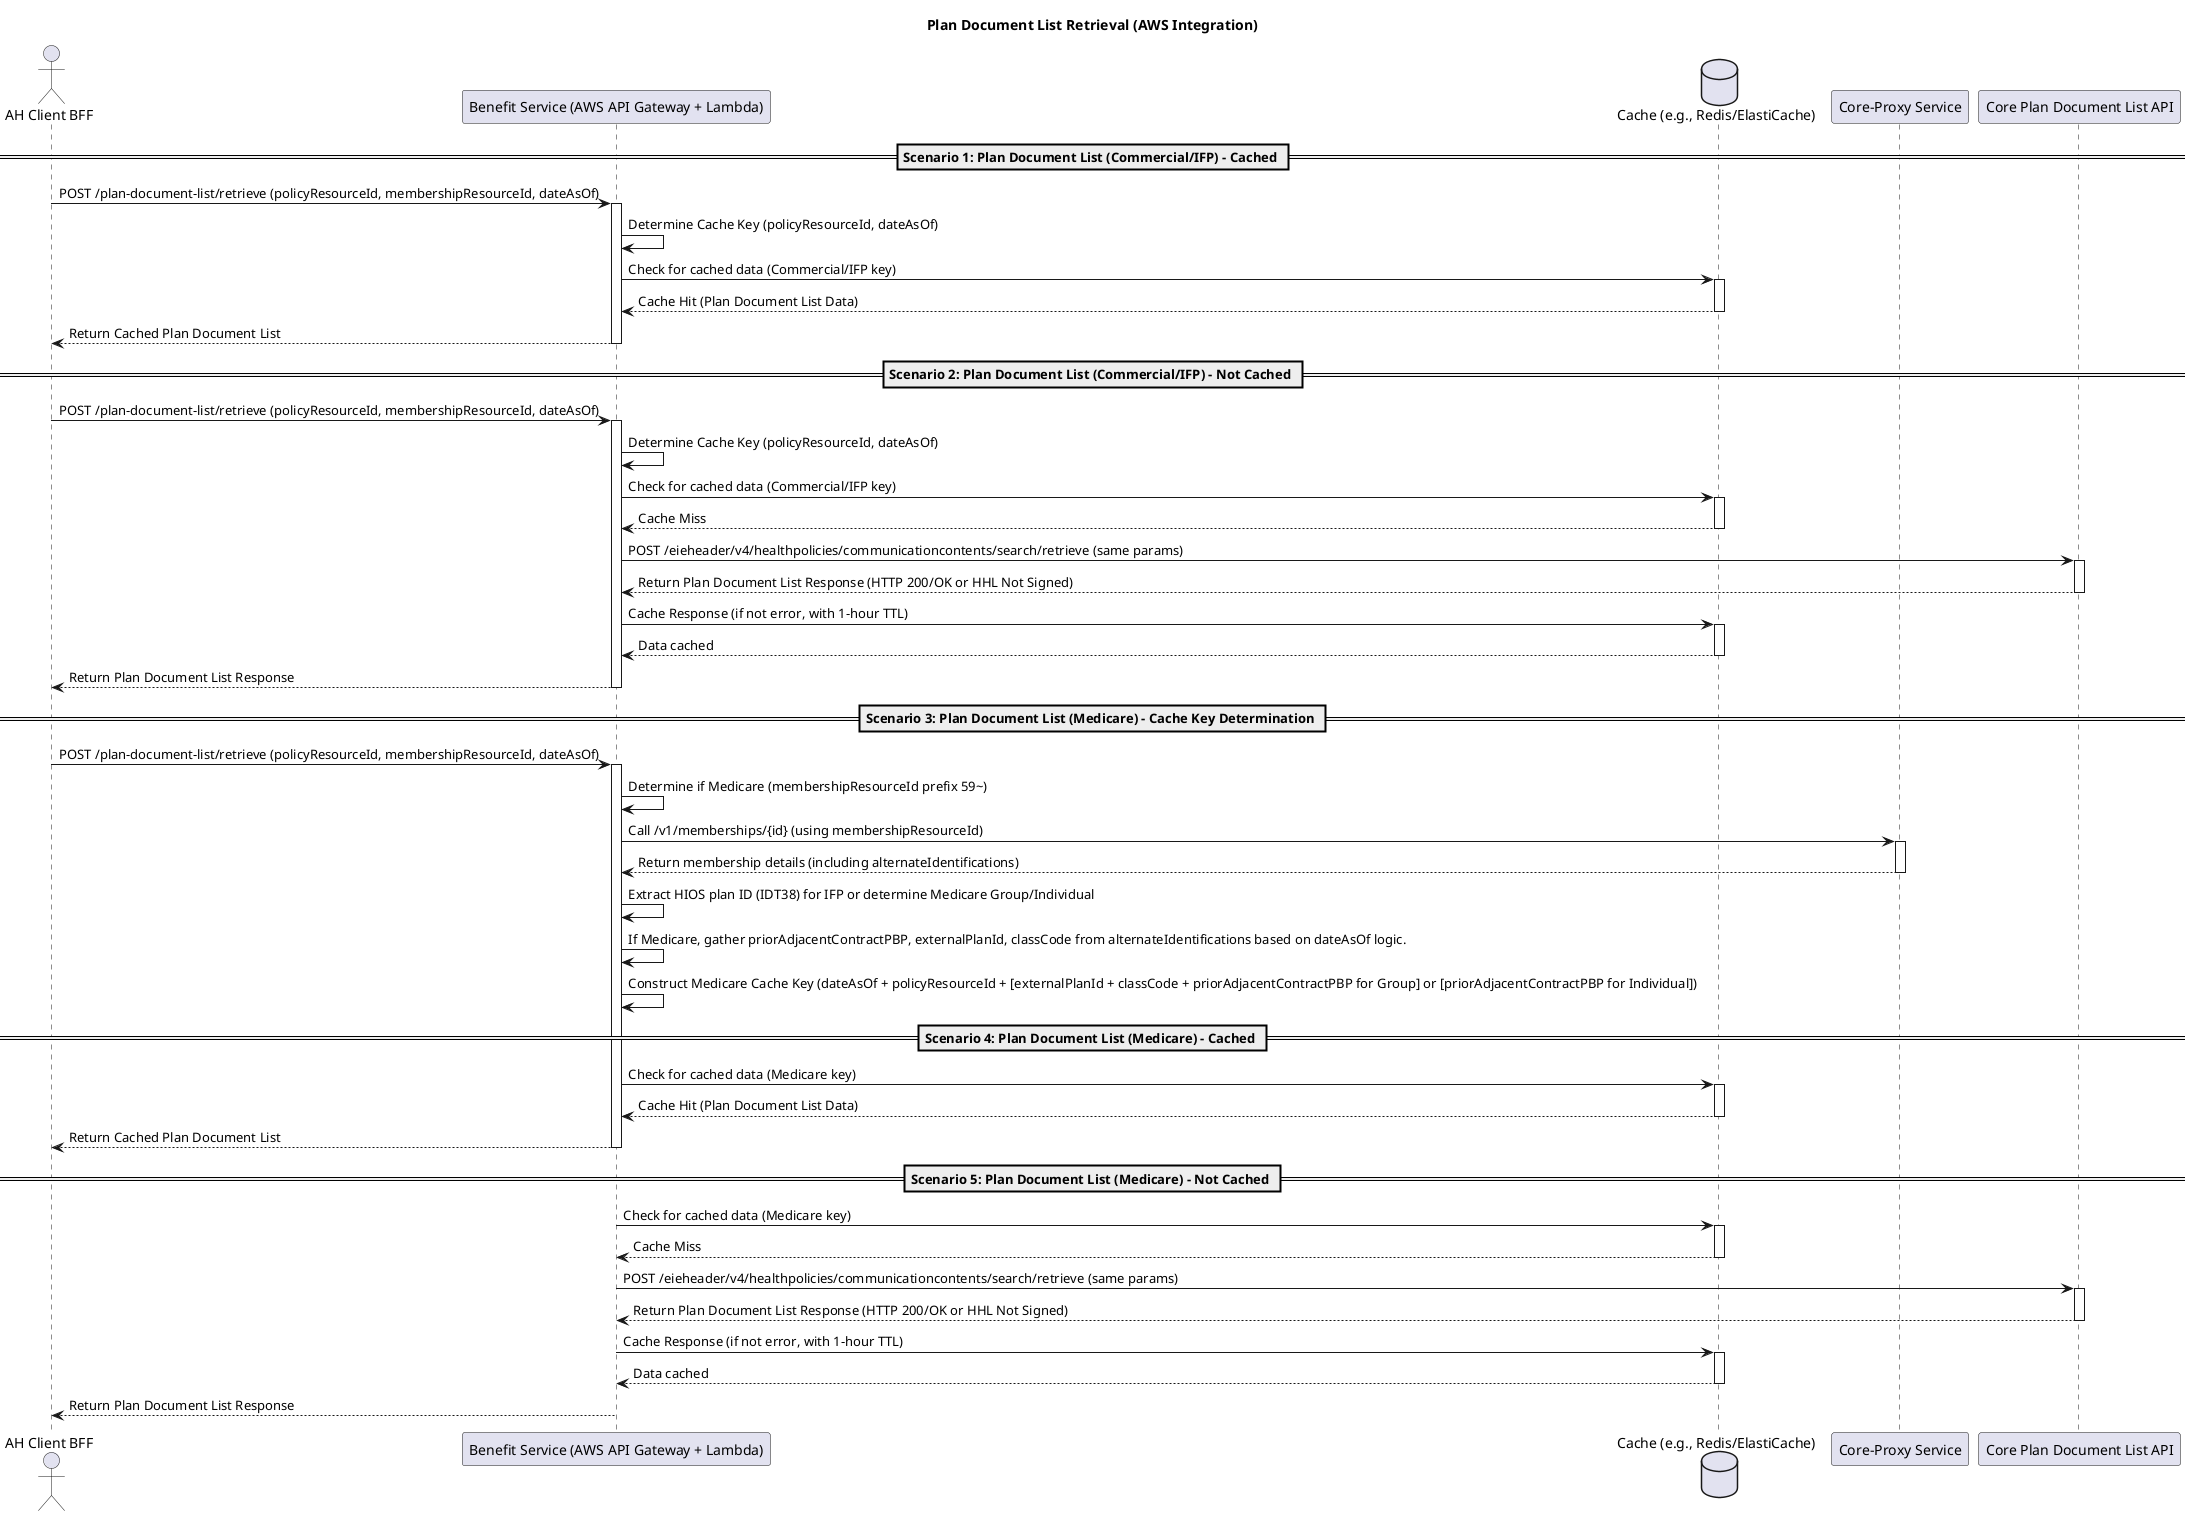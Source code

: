 @startuml Plan Document List Retrieval

title Plan Document List Retrieval (AWS Integration)

actor "AH Client BFF" as ClientBFF
participant "Benefit Service (AWS API Gateway + Lambda)" as BenefitService
database "Cache (e.g., Redis/ElastiCache)" as Cache
participant "Core-Proxy Service" as CoreProxy
participant "Core Plan Document List API" as CoreAPI

== Scenario 1: Plan Document List (Commercial/IFP) - Cached ==
ClientBFF -> BenefitService: POST /plan-document-list/retrieve (policyResourceId, membershipResourceId, dateAsOf)
activate BenefitService
BenefitService -> BenefitService: Determine Cache Key (policyResourceId, dateAsOf)
BenefitService -> Cache: Check for cached data (Commercial/IFP key)
activate Cache
Cache --> BenefitService: Cache Hit (Plan Document List Data)
deactivate Cache
BenefitService --> ClientBFF: Return Cached Plan Document List
deactivate BenefitService

== Scenario 2: Plan Document List (Commercial/IFP) - Not Cached ==
ClientBFF -> BenefitService: POST /plan-document-list/retrieve (policyResourceId, membershipResourceId, dateAsOf)
activate BenefitService
BenefitService -> BenefitService: Determine Cache Key (policyResourceId, dateAsOf)
BenefitService -> Cache: Check for cached data (Commercial/IFP key)
activate Cache
Cache --> BenefitService: Cache Miss
deactivate Cache
BenefitService -> CoreAPI: POST /eieheader/v4/healthpolicies/communicationcontents/search/retrieve (same params)
activate CoreAPI
CoreAPI --> BenefitService: Return Plan Document List Response (HTTP 200/OK or HHL Not Signed)
deactivate CoreAPI
BenefitService -> Cache: Cache Response (if not error, with 1-hour TTL)
activate Cache
Cache --> BenefitService: Data cached
deactivate Cache
BenefitService --> ClientBFF: Return Plan Document List Response
deactivate BenefitService

== Scenario 3: Plan Document List (Medicare) - Cache Key Determination ==
ClientBFF -> BenefitService: POST /plan-document-list/retrieve (policyResourceId, membershipResourceId, dateAsOf)
activate BenefitService
BenefitService -> BenefitService: Determine if Medicare (membershipResourceId prefix 59~)
BenefitService -> CoreProxy: Call /v1/memberships/{id} (using membershipResourceId)
activate CoreProxy
CoreProxy --> BenefitService: Return membership details (including alternateIdentifications)
deactivate CoreProxy
BenefitService -> BenefitService: Extract HIOS plan ID (IDT38) for IFP or determine Medicare Group/Individual
BenefitService -> BenefitService: If Medicare, gather priorAdjacentContractPBP, externalPlanId, classCode from alternateIdentifications based on dateAsOf logic.
BenefitService -> BenefitService: Construct Medicare Cache Key (dateAsOf + policyResourceId + [externalPlanId + classCode + priorAdjacentContractPBP for Group] or [priorAdjacentContractPBP for Individual])
' Note: If going with simpler Medicare cache key, it would be membershipResourceId in the cache key.

== Scenario 4: Plan Document List (Medicare) - Cached ==
BenefitService -> Cache: Check for cached data (Medicare key)
activate Cache
Cache --> BenefitService: Cache Hit (Plan Document List Data)
deactivate Cache
BenefitService --> ClientBFF: Return Cached Plan Document List
deactivate BenefitService

== Scenario 5: Plan Document List (Medicare) - Not Cached ==
BenefitService -> Cache: Check for cached data (Medicare key)
activate Cache
Cache --> BenefitService: Cache Miss
deactivate Cache
BenefitService -> CoreAPI: POST /eieheader/v4/healthpolicies/communicationcontents/search/retrieve (same params)
activate CoreAPI
CoreAPI --> BenefitService: Return Plan Document List Response (HTTP 200/OK or HHL Not Signed)
deactivate CoreAPI
BenefitService -> Cache: Cache Response (if not error, with 1-hour TTL)
activate Cache
Cache --> BenefitService: Data cached
deactivate Cache
BenefitService --> ClientBFF: Return Plan Document List Response
deactivate BenefitService

@enduml
